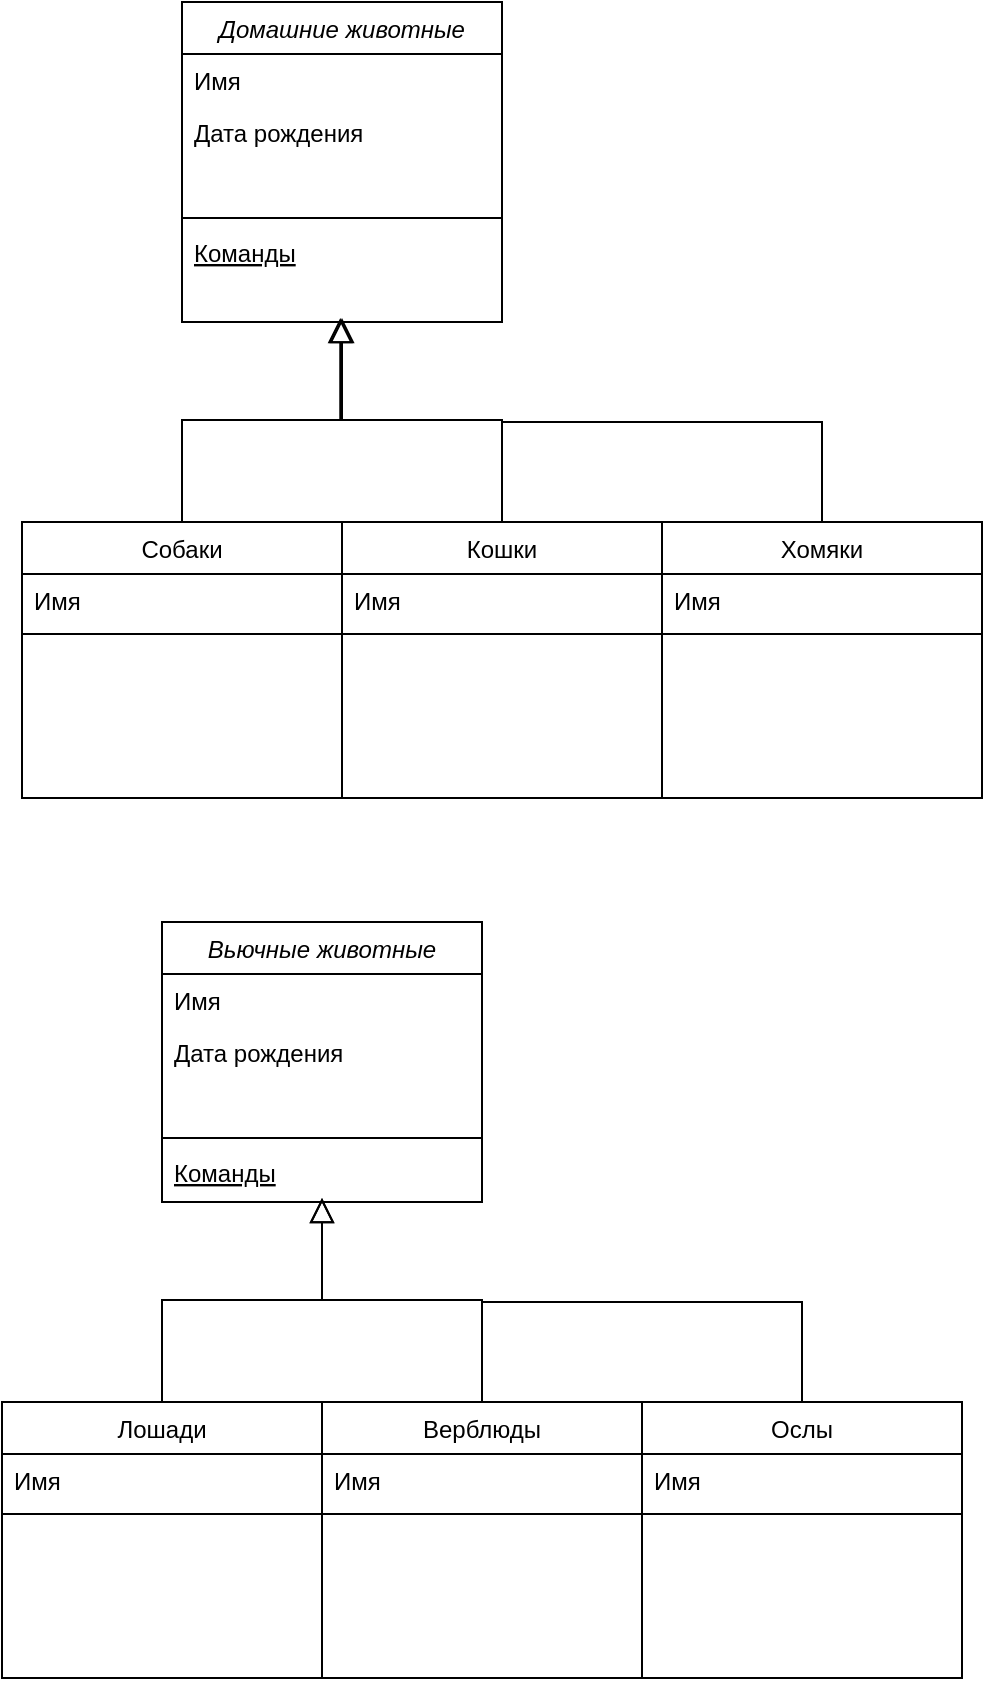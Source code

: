 <mxfile version="20.8.6" type="device"><diagram id="C5RBs43oDa-KdzZeNtuy" name="Page-1"><mxGraphModel dx="1050" dy="549" grid="1" gridSize="10" guides="1" tooltips="1" connect="1" arrows="1" fold="1" page="1" pageScale="1" pageWidth="827" pageHeight="1169" math="0" shadow="0"><root><mxCell id="WIyWlLk6GJQsqaUBKTNV-0"/><mxCell id="WIyWlLk6GJQsqaUBKTNV-1" parent="WIyWlLk6GJQsqaUBKTNV-0"/><mxCell id="zkfFHV4jXpPFQw0GAbJ--12" value="" style="endArrow=block;endSize=10;endFill=0;shadow=0;strokeWidth=1;rounded=0;edgeStyle=elbowEdgeStyle;elbow=vertical;" parent="WIyWlLk6GJQsqaUBKTNV-1" edge="1"><mxGeometry width="160" relative="1" as="geometry"><mxPoint x="90" y="360" as="sourcePoint"/><mxPoint x="170" y="258.0" as="targetPoint"/></mxGeometry></mxCell><mxCell id="zkfFHV4jXpPFQw0GAbJ--16" value="" style="endArrow=block;endSize=10;endFill=0;shadow=0;strokeWidth=1;rounded=0;edgeStyle=elbowEdgeStyle;elbow=vertical;exitX=0.5;exitY=0;exitDx=0;exitDy=0;" parent="WIyWlLk6GJQsqaUBKTNV-1" edge="1"><mxGeometry width="160" relative="1" as="geometry"><mxPoint x="250" y="360" as="sourcePoint"/><mxPoint x="169.134" y="258.0" as="targetPoint"/><Array as="points"><mxPoint x="290" y="309"/></Array></mxGeometry></mxCell><mxCell id="mzEEPD31N2p0eCdjzymg-18" value="" style="endArrow=none;html=1;rounded=0;exitX=0.5;exitY=0;exitDx=0;exitDy=0;" parent="WIyWlLk6GJQsqaUBKTNV-1" edge="1"><mxGeometry width="50" height="50" relative="1" as="geometry"><mxPoint x="410" y="360" as="sourcePoint"/><mxPoint x="250" y="310" as="targetPoint"/><Array as="points"><mxPoint x="410" y="310"/><mxPoint x="330" y="310"/></Array></mxGeometry></mxCell><mxCell id="mzEEPD31N2p0eCdjzymg-24" value="" style="endArrow=block;endSize=10;endFill=0;shadow=0;strokeWidth=1;rounded=0;edgeStyle=elbowEdgeStyle;elbow=vertical;" parent="WIyWlLk6GJQsqaUBKTNV-1" edge="1"><mxGeometry width="160" relative="1" as="geometry"><mxPoint x="80" y="800" as="sourcePoint"/><mxPoint x="160" y="698.0" as="targetPoint"/></mxGeometry></mxCell><mxCell id="mzEEPD31N2p0eCdjzymg-25" value="" style="endArrow=block;endSize=10;endFill=0;shadow=0;strokeWidth=1;rounded=0;edgeStyle=elbowEdgeStyle;elbow=vertical;exitX=0.5;exitY=0;exitDx=0;exitDy=0;" parent="WIyWlLk6GJQsqaUBKTNV-1" edge="1"><mxGeometry width="160" relative="1" as="geometry"><mxPoint x="240" y="800" as="sourcePoint"/><mxPoint x="160" y="698.0" as="targetPoint"/><Array as="points"><mxPoint x="280" y="749"/></Array></mxGeometry></mxCell><mxCell id="mzEEPD31N2p0eCdjzymg-28" value="" style="endArrow=none;html=1;rounded=0;exitX=0.5;exitY=0;exitDx=0;exitDy=0;" parent="WIyWlLk6GJQsqaUBKTNV-1" edge="1"><mxGeometry width="50" height="50" relative="1" as="geometry"><mxPoint x="400" y="800" as="sourcePoint"/><mxPoint x="240" y="750" as="targetPoint"/><Array as="points"><mxPoint x="400" y="750"/><mxPoint x="320" y="750"/></Array></mxGeometry></mxCell><mxCell id="mzEEPD31N2p0eCdjzymg-39" value="Собаки" style="swimlane;fontStyle=0;align=center;verticalAlign=top;childLayout=stackLayout;horizontal=1;startSize=26;horizontalStack=0;resizeParent=1;resizeLast=0;collapsible=1;marginBottom=0;rounded=0;shadow=0;strokeWidth=1;" parent="WIyWlLk6GJQsqaUBKTNV-1" vertex="1"><mxGeometry x="10" y="360" width="160" height="138" as="geometry"><mxRectangle x="130" y="380" width="160" height="26" as="alternateBounds"/></mxGeometry></mxCell><mxCell id="mzEEPD31N2p0eCdjzymg-40" value="Имя" style="text;align=left;verticalAlign=top;spacingLeft=4;spacingRight=4;overflow=hidden;rotatable=0;points=[[0,0.5],[1,0.5]];portConstraint=eastwest;" parent="mzEEPD31N2p0eCdjzymg-39" vertex="1"><mxGeometry y="26" width="160" height="26" as="geometry"/></mxCell><mxCell id="mzEEPD31N2p0eCdjzymg-42" value="" style="line;html=1;strokeWidth=1;align=left;verticalAlign=middle;spacingTop=-1;spacingLeft=3;spacingRight=3;rotatable=0;labelPosition=right;points=[];portConstraint=eastwest;" parent="mzEEPD31N2p0eCdjzymg-39" vertex="1"><mxGeometry y="52" width="160" height="8" as="geometry"/></mxCell><mxCell id="mzEEPD31N2p0eCdjzymg-44" value=" " style="text;align=left;verticalAlign=top;spacingLeft=4;spacingRight=4;overflow=hidden;rotatable=0;points=[[0,0.5],[1,0.5]];portConstraint=eastwest;" parent="mzEEPD31N2p0eCdjzymg-39" vertex="1"><mxGeometry y="60" width="160" height="26" as="geometry"/></mxCell><mxCell id="mzEEPD31N2p0eCdjzymg-45" value="Кошки" style="swimlane;fontStyle=0;align=center;verticalAlign=top;childLayout=stackLayout;horizontal=1;startSize=26;horizontalStack=0;resizeParent=1;resizeLast=0;collapsible=1;marginBottom=0;rounded=0;shadow=0;strokeWidth=1;" parent="WIyWlLk6GJQsqaUBKTNV-1" vertex="1"><mxGeometry x="170" y="360" width="160" height="138" as="geometry"><mxRectangle x="130" y="380" width="160" height="26" as="alternateBounds"/></mxGeometry></mxCell><mxCell id="mzEEPD31N2p0eCdjzymg-46" value="Имя" style="text;align=left;verticalAlign=top;spacingLeft=4;spacingRight=4;overflow=hidden;rotatable=0;points=[[0,0.5],[1,0.5]];portConstraint=eastwest;" parent="mzEEPD31N2p0eCdjzymg-45" vertex="1"><mxGeometry y="26" width="160" height="26" as="geometry"/></mxCell><mxCell id="mzEEPD31N2p0eCdjzymg-48" value="" style="line;html=1;strokeWidth=1;align=left;verticalAlign=middle;spacingTop=-1;spacingLeft=3;spacingRight=3;rotatable=0;labelPosition=right;points=[];portConstraint=eastwest;" parent="mzEEPD31N2p0eCdjzymg-45" vertex="1"><mxGeometry y="52" width="160" height="8" as="geometry"/></mxCell><mxCell id="mzEEPD31N2p0eCdjzymg-50" value=" " style="text;align=left;verticalAlign=top;spacingLeft=4;spacingRight=4;overflow=hidden;rotatable=0;points=[[0,0.5],[1,0.5]];portConstraint=eastwest;" parent="mzEEPD31N2p0eCdjzymg-45" vertex="1"><mxGeometry y="60" width="160" height="26" as="geometry"/></mxCell><mxCell id="mzEEPD31N2p0eCdjzymg-51" value="Хомяки" style="swimlane;fontStyle=0;align=center;verticalAlign=top;childLayout=stackLayout;horizontal=1;startSize=26;horizontalStack=0;resizeParent=1;resizeLast=0;collapsible=1;marginBottom=0;rounded=0;shadow=0;strokeWidth=1;" parent="WIyWlLk6GJQsqaUBKTNV-1" vertex="1"><mxGeometry x="330" y="360" width="160" height="138" as="geometry"><mxRectangle x="130" y="380" width="160" height="26" as="alternateBounds"/></mxGeometry></mxCell><mxCell id="mzEEPD31N2p0eCdjzymg-52" value="Имя" style="text;align=left;verticalAlign=top;spacingLeft=4;spacingRight=4;overflow=hidden;rotatable=0;points=[[0,0.5],[1,0.5]];portConstraint=eastwest;" parent="mzEEPD31N2p0eCdjzymg-51" vertex="1"><mxGeometry y="26" width="160" height="26" as="geometry"/></mxCell><mxCell id="mzEEPD31N2p0eCdjzymg-54" value="" style="line;html=1;strokeWidth=1;align=left;verticalAlign=middle;spacingTop=-1;spacingLeft=3;spacingRight=3;rotatable=0;labelPosition=right;points=[];portConstraint=eastwest;" parent="mzEEPD31N2p0eCdjzymg-51" vertex="1"><mxGeometry y="52" width="160" height="8" as="geometry"/></mxCell><mxCell id="mzEEPD31N2p0eCdjzymg-56" value=" " style="text;align=left;verticalAlign=top;spacingLeft=4;spacingRight=4;overflow=hidden;rotatable=0;points=[[0,0.5],[1,0.5]];portConstraint=eastwest;" parent="mzEEPD31N2p0eCdjzymg-51" vertex="1"><mxGeometry y="60" width="160" height="26" as="geometry"/></mxCell><mxCell id="mzEEPD31N2p0eCdjzymg-57" value="Лошади" style="swimlane;fontStyle=0;align=center;verticalAlign=top;childLayout=stackLayout;horizontal=1;startSize=26;horizontalStack=0;resizeParent=1;resizeLast=0;collapsible=1;marginBottom=0;rounded=0;shadow=0;strokeWidth=1;" parent="WIyWlLk6GJQsqaUBKTNV-1" vertex="1"><mxGeometry y="800" width="160" height="138" as="geometry"><mxRectangle x="130" y="380" width="160" height="26" as="alternateBounds"/></mxGeometry></mxCell><mxCell id="mzEEPD31N2p0eCdjzymg-58" value="Имя" style="text;align=left;verticalAlign=top;spacingLeft=4;spacingRight=4;overflow=hidden;rotatable=0;points=[[0,0.5],[1,0.5]];portConstraint=eastwest;" parent="mzEEPD31N2p0eCdjzymg-57" vertex="1"><mxGeometry y="26" width="160" height="26" as="geometry"/></mxCell><mxCell id="mzEEPD31N2p0eCdjzymg-60" value="" style="line;html=1;strokeWidth=1;align=left;verticalAlign=middle;spacingTop=-1;spacingLeft=3;spacingRight=3;rotatable=0;labelPosition=right;points=[];portConstraint=eastwest;" parent="mzEEPD31N2p0eCdjzymg-57" vertex="1"><mxGeometry y="52" width="160" height="8" as="geometry"/></mxCell><mxCell id="mzEEPD31N2p0eCdjzymg-63" value="Верблюды" style="swimlane;fontStyle=0;align=center;verticalAlign=top;childLayout=stackLayout;horizontal=1;startSize=26;horizontalStack=0;resizeParent=1;resizeLast=0;collapsible=1;marginBottom=0;rounded=0;shadow=0;strokeWidth=1;" parent="WIyWlLk6GJQsqaUBKTNV-1" vertex="1"><mxGeometry x="160" y="800" width="160" height="138" as="geometry"><mxRectangle x="130" y="380" width="160" height="26" as="alternateBounds"/></mxGeometry></mxCell><mxCell id="mzEEPD31N2p0eCdjzymg-64" value="Имя" style="text;align=left;verticalAlign=top;spacingLeft=4;spacingRight=4;overflow=hidden;rotatable=0;points=[[0,0.5],[1,0.5]];portConstraint=eastwest;" parent="mzEEPD31N2p0eCdjzymg-63" vertex="1"><mxGeometry y="26" width="160" height="26" as="geometry"/></mxCell><mxCell id="mzEEPD31N2p0eCdjzymg-66" value="" style="line;html=1;strokeWidth=1;align=left;verticalAlign=middle;spacingTop=-1;spacingLeft=3;spacingRight=3;rotatable=0;labelPosition=right;points=[];portConstraint=eastwest;" parent="mzEEPD31N2p0eCdjzymg-63" vertex="1"><mxGeometry y="52" width="160" height="8" as="geometry"/></mxCell><mxCell id="mzEEPD31N2p0eCdjzymg-68" value=" " style="text;align=left;verticalAlign=top;spacingLeft=4;spacingRight=4;overflow=hidden;rotatable=0;points=[[0,0.5],[1,0.5]];portConstraint=eastwest;" parent="mzEEPD31N2p0eCdjzymg-63" vertex="1"><mxGeometry y="60" width="160" height="26" as="geometry"/></mxCell><mxCell id="mzEEPD31N2p0eCdjzymg-69" value="Ослы" style="swimlane;fontStyle=0;align=center;verticalAlign=top;childLayout=stackLayout;horizontal=1;startSize=26;horizontalStack=0;resizeParent=1;resizeLast=0;collapsible=1;marginBottom=0;rounded=0;shadow=0;strokeWidth=1;" parent="WIyWlLk6GJQsqaUBKTNV-1" vertex="1"><mxGeometry x="320" y="800" width="160" height="138" as="geometry"><mxRectangle x="130" y="380" width="160" height="26" as="alternateBounds"/></mxGeometry></mxCell><mxCell id="mzEEPD31N2p0eCdjzymg-70" value="Имя" style="text;align=left;verticalAlign=top;spacingLeft=4;spacingRight=4;overflow=hidden;rotatable=0;points=[[0,0.5],[1,0.5]];portConstraint=eastwest;" parent="mzEEPD31N2p0eCdjzymg-69" vertex="1"><mxGeometry y="26" width="160" height="26" as="geometry"/></mxCell><mxCell id="mzEEPD31N2p0eCdjzymg-72" value="" style="line;html=1;strokeWidth=1;align=left;verticalAlign=middle;spacingTop=-1;spacingLeft=3;spacingRight=3;rotatable=0;labelPosition=right;points=[];portConstraint=eastwest;" parent="mzEEPD31N2p0eCdjzymg-69" vertex="1"><mxGeometry y="52" width="160" height="8" as="geometry"/></mxCell><mxCell id="mzEEPD31N2p0eCdjzymg-75" value="Домашние животные" style="swimlane;fontStyle=2;align=center;verticalAlign=top;childLayout=stackLayout;horizontal=1;startSize=26;horizontalStack=0;resizeParent=1;resizeLast=0;collapsible=1;marginBottom=0;rounded=0;shadow=0;strokeWidth=1;" parent="WIyWlLk6GJQsqaUBKTNV-1" vertex="1"><mxGeometry x="90" y="100" width="160" height="160" as="geometry"><mxRectangle x="230" y="140" width="160" height="26" as="alternateBounds"/></mxGeometry></mxCell><mxCell id="6mAkXLiTNRsYPibC6Uqp-0" value="Имя" style="text;align=left;verticalAlign=top;spacingLeft=4;spacingRight=4;overflow=hidden;rotatable=0;points=[[0,0.5],[1,0.5]];portConstraint=eastwest;" vertex="1" parent="mzEEPD31N2p0eCdjzymg-75"><mxGeometry y="26" width="160" height="26" as="geometry"/></mxCell><mxCell id="mzEEPD31N2p0eCdjzymg-41" value="Дата рождения" style="text;align=left;verticalAlign=top;spacingLeft=4;spacingRight=4;overflow=hidden;rotatable=0;points=[[0,0.5],[1,0.5]];portConstraint=eastwest;rounded=0;shadow=0;html=0;" parent="mzEEPD31N2p0eCdjzymg-75" vertex="1"><mxGeometry y="52" width="160" height="26" as="geometry"/></mxCell><mxCell id="mzEEPD31N2p0eCdjzymg-78" value=" " style="text;align=left;verticalAlign=top;spacingLeft=4;spacingRight=4;overflow=hidden;rotatable=0;points=[[0,0.5],[1,0.5]];portConstraint=eastwest;rounded=0;shadow=0;html=0;" parent="mzEEPD31N2p0eCdjzymg-75" vertex="1"><mxGeometry y="78" width="160" height="26" as="geometry"/></mxCell><mxCell id="mzEEPD31N2p0eCdjzymg-79" value="" style="line;html=1;strokeWidth=1;align=left;verticalAlign=middle;spacingTop=-1;spacingLeft=3;spacingRight=3;rotatable=0;labelPosition=right;points=[];portConstraint=eastwest;" parent="mzEEPD31N2p0eCdjzymg-75" vertex="1"><mxGeometry y="104" width="160" height="8" as="geometry"/></mxCell><mxCell id="mzEEPD31N2p0eCdjzymg-43" value="Команды" style="text;align=left;verticalAlign=top;spacingLeft=4;spacingRight=4;overflow=hidden;rotatable=0;points=[[0,0.5],[1,0.5]];portConstraint=eastwest;fontStyle=4" parent="mzEEPD31N2p0eCdjzymg-75" vertex="1"><mxGeometry y="112" width="160" height="26" as="geometry"/></mxCell><mxCell id="mzEEPD31N2p0eCdjzymg-81" value="Вьючные животные" style="swimlane;fontStyle=2;align=center;verticalAlign=top;childLayout=stackLayout;horizontal=1;startSize=26;horizontalStack=0;resizeParent=1;resizeLast=0;collapsible=1;marginBottom=0;rounded=0;shadow=0;strokeWidth=1;" parent="WIyWlLk6GJQsqaUBKTNV-1" vertex="1"><mxGeometry x="80" y="560" width="160" height="140" as="geometry"><mxRectangle x="230" y="140" width="160" height="26" as="alternateBounds"/></mxGeometry></mxCell><mxCell id="6mAkXLiTNRsYPibC6Uqp-1" value="Имя" style="text;align=left;verticalAlign=top;spacingLeft=4;spacingRight=4;overflow=hidden;rotatable=0;points=[[0,0.5],[1,0.5]];portConstraint=eastwest;" vertex="1" parent="mzEEPD31N2p0eCdjzymg-81"><mxGeometry y="26" width="160" height="26" as="geometry"/></mxCell><mxCell id="6mAkXLiTNRsYPibC6Uqp-2" value="Дата рождения" style="text;align=left;verticalAlign=top;spacingLeft=4;spacingRight=4;overflow=hidden;rotatable=0;points=[[0,0.5],[1,0.5]];portConstraint=eastwest;rounded=0;shadow=0;html=0;" vertex="1" parent="mzEEPD31N2p0eCdjzymg-81"><mxGeometry y="52" width="160" height="26" as="geometry"/></mxCell><mxCell id="mzEEPD31N2p0eCdjzymg-84" value=" " style="text;align=left;verticalAlign=top;spacingLeft=4;spacingRight=4;overflow=hidden;rotatable=0;points=[[0,0.5],[1,0.5]];portConstraint=eastwest;rounded=0;shadow=0;html=0;" parent="mzEEPD31N2p0eCdjzymg-81" vertex="1"><mxGeometry y="78" width="160" height="26" as="geometry"/></mxCell><mxCell id="mzEEPD31N2p0eCdjzymg-85" value="" style="line;html=1;strokeWidth=1;align=left;verticalAlign=middle;spacingTop=-1;spacingLeft=3;spacingRight=3;rotatable=0;labelPosition=right;points=[];portConstraint=eastwest;" parent="mzEEPD31N2p0eCdjzymg-81" vertex="1"><mxGeometry y="104" width="160" height="8" as="geometry"/></mxCell><mxCell id="6mAkXLiTNRsYPibC6Uqp-4" value="Команды" style="text;align=left;verticalAlign=top;spacingLeft=4;spacingRight=4;overflow=hidden;rotatable=0;points=[[0,0.5],[1,0.5]];portConstraint=eastwest;fontStyle=4" vertex="1" parent="mzEEPD31N2p0eCdjzymg-81"><mxGeometry y="112" width="160" height="26" as="geometry"/></mxCell></root></mxGraphModel></diagram></mxfile>